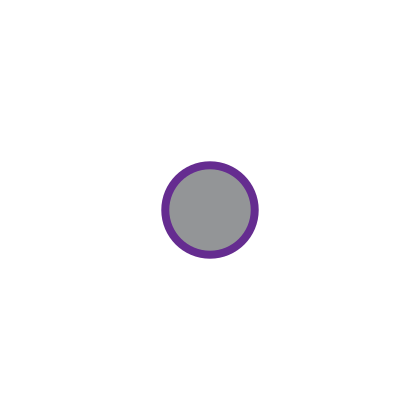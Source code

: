 {
  "$schema": "https://vega.github.io/schema/vega/v4.json",
  "width": 200,
  "height": 200,
  "padding": 5,

  "signals": [
    { "name": "shape", "value": "circle",
      "bind": {"input": "select", "options": [
        "circle", "square", "cross", "diamond",
        "triangle-up", "triangle-down", "triangle-right", "triangle-left",
        "M-1,-1H1V1H-1Z",
        "M0,.5L.6,.8L.5,.1L1,-.3L.3,-.4L0,-1L-.3,-.4L-1,-.3L-.5,.1L-.6,.8L0,.5Z"
      ]
    } },
    { "name": "size", "value": 2000,
      "bind": {"input": "range", "min": 0, "max": 10000, "step": 100} },
    { "name": "x", "value": 100,
      "bind": {"input": "range", "min": 10, "max": 190, "step": 1} },
    { "name": "y", "value": 100,
      "bind": {"input": "range", "min": 10, "max": 190, "step": 1} },
    { "name": "strokeWidth", "value": 4,
      "bind": {"input": "range", "min": 0, "max": 10, "step": 0.5} },
    { "name": "color", "value": "both",
      "bind": {"input": "radio", "options": ["fill", "stroke", "both"]} }
  ],

  "marks": [
    {
      "type": "symbol",
      "encode": {
        "enter": {
          "fill": {"value": "#939597"},
          "stroke": {"value": "#652c90"}
        },
        "update": {
          "x": {"signal": "x"},
          "y": {"signal": "y"},
          "size": {"signal": "size"},
          "shape": {"signal": "shape"},
          "opacity": {"value": 1},
          "strokeWidth": {"signal": "strokeWidth"},
          "fillOpacity": {"signal": "color === 'fill' || color === 'both' ? 1 : 0"},
          "strokeOpacity": {"signal": "color === 'stroke' || color === 'both' ? 1 : 0"}
        },
        "hover": {
          "opacity": {"value": 0.5}
        }
      }
    }
  ]
}
